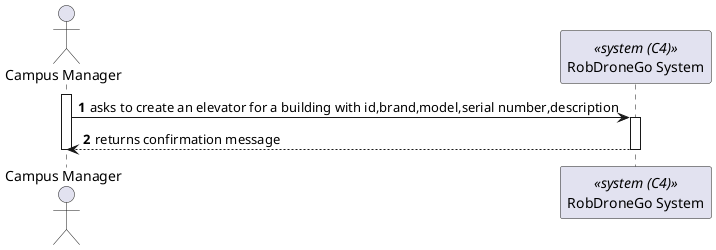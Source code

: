 @startuml process-view
autonumber

actor CM as "Campus Manager"
participant SYS as "RobDroneGo System" <<system (C4)>>

activate CM

CM -> SYS : asks to create an elevator for a building with id,brand,model,serial number,description
activate SYS
CM <-- SYS : returns confirmation message
deactivate SYS

deactivate CM

@enduml
